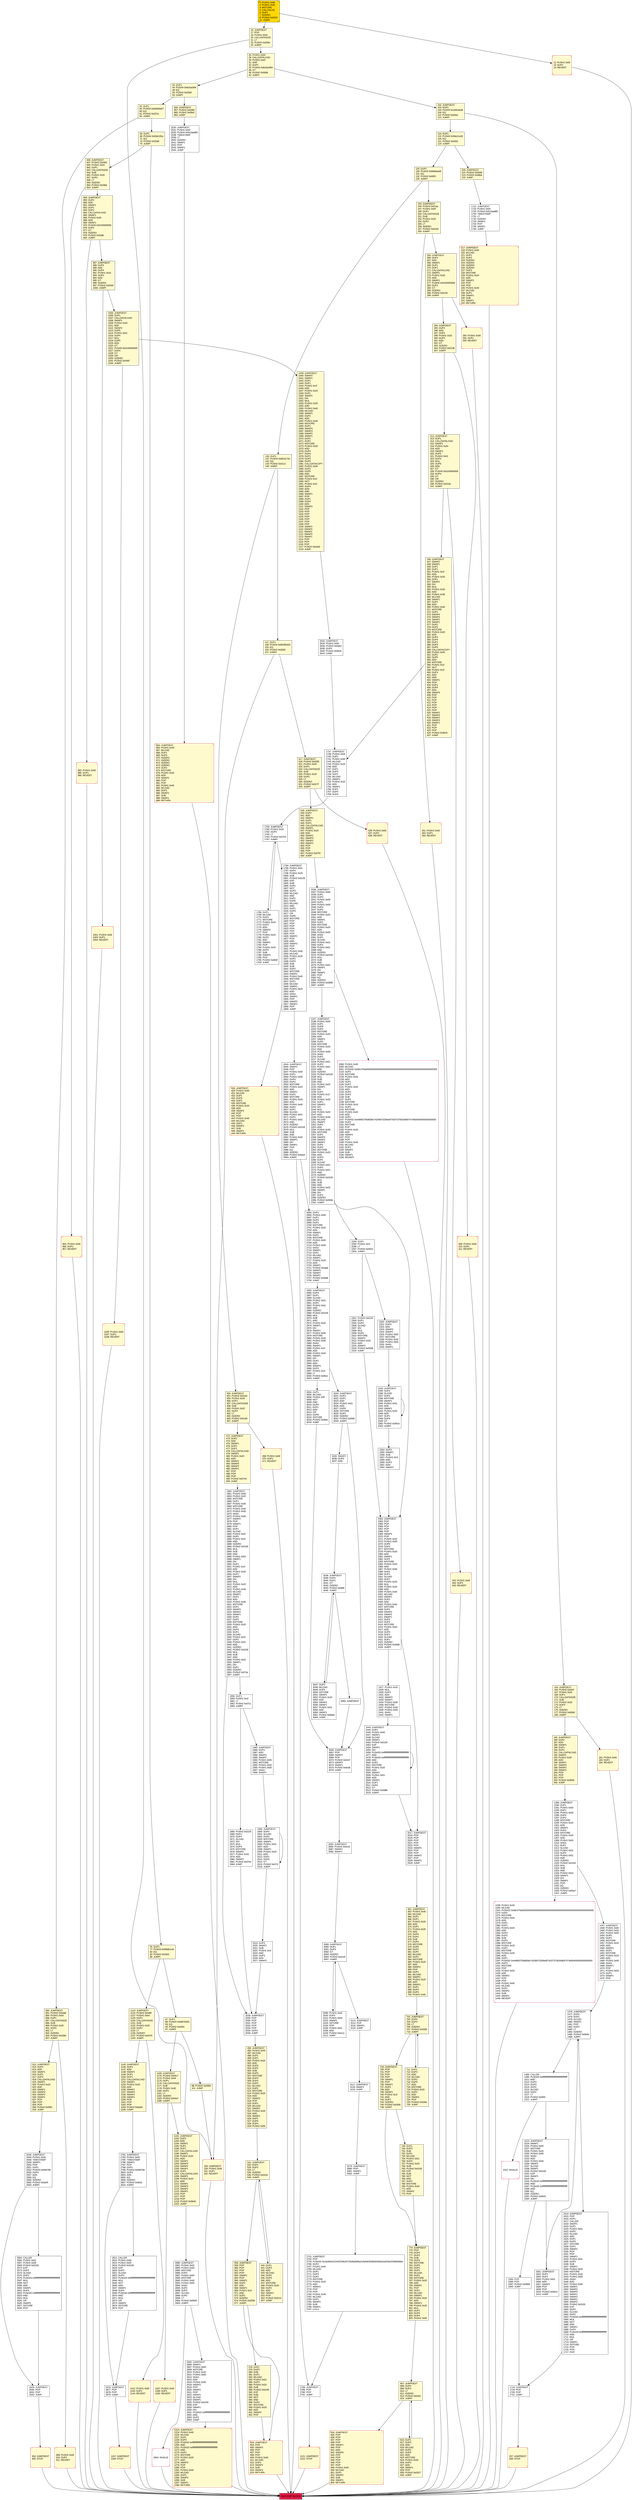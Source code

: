 digraph G {
bgcolor=transparent rankdir=UD;
node [shape=box style=filled color=black fillcolor=white fontname=arial fontcolor=black];
1338 [label="1338: PUSH1 0x40\l1340: MLOAD\l1341: PUSH32 0x08c379a000000000000000000000000000000000000000000000000000000000\l1374: DUP2\l1375: MSTORE\l1376: PUSH1 0x04\l1378: ADD\l1379: DUP1\l1380: DUP1\l1381: PUSH1 0x20\l1383: ADD\l1384: DUP3\l1385: DUP2\l1386: SUB\l1387: DUP3\l1388: MSTORE\l1389: PUSH1 0x19\l1391: DUP2\l1392: MSTORE\l1393: PUSH1 0x20\l1395: ADD\l1396: DUP1\l1397: PUSH32 0x446f63756d656e74206973206e6f74207375626d697474656400000000000000\l1430: DUP2\l1431: MSTORE\l1432: POP\l1433: PUSH1 0x20\l1435: ADD\l1436: SWAP2\l1437: POP\l1438: POP\l1439: PUSH1 0x40\l1441: MLOAD\l1442: DUP1\l1443: SWAP2\l1444: SUB\l1445: SWAP1\l1446: REVERT\l" shape=Msquare color=crimson ];
2443 [label="2443: JUMPDEST\l2444: DUP2\l2445: PUSH1 0x00\l2447: SWAP1\l2448: SLOAD\l2449: SWAP1\l2450: PUSH2 0x0100\l2453: EXP\l2454: SWAP1\l2455: DIV\l2456: PUSH20 0xffffffffffffffffffffffffffffffffffffffff\l2477: AND\l2478: PUSH20 0xffffffffffffffffffffffffffffffffffffffff\l2499: AND\l2500: DUP2\l2501: MSTORE\l2502: PUSH1 0x20\l2504: ADD\l2505: SWAP1\l2506: PUSH1 0x01\l2508: ADD\l2509: SWAP1\l2510: DUP1\l2511: DUP4\l2512: GT\l2513: PUSH2 0x098b\l2516: JUMPI\l" ];
472 [label="472: JUMPDEST\l473: DUP2\l474: ADD\l475: SWAP1\l476: DUP1\l477: DUP1\l478: CALLDATALOAD\l479: SWAP1\l480: PUSH1 0x20\l482: ADD\l483: SWAP1\l484: SWAP3\l485: SWAP2\l486: SWAP1\l487: POP\l488: POP\l489: POP\l490: PUSH2 0x0744\l493: JUMP\l" fillcolor=lemonchiffon ];
1187 [label="1187: PUSH1 0x00\l1189: DUP1\l1190: REVERT\l" fillcolor=lemonchiffon shape=Msquare color=crimson ];
2293 [label="2293: DUP1\l2294: PUSH1 0x1f\l2296: LT\l2297: PUSH2 0x0910\l2300: JUMPI\l" ];
558 [label="558: JUMPDEST\l559: POP\l560: POP\l561: POP\l562: POP\l563: SWAP1\l564: POP\l565: SWAP1\l566: DUP2\l567: ADD\l568: SWAP1\l569: PUSH1 0x1f\l571: AND\l572: DUP1\l573: ISZERO\l574: PUSH2 0x025b\l577: JUMPI\l" fillcolor=lemonchiffon ];
2564 [label="2564: CALLER\l2565: PUSH1 0x01\l2567: PUSH1 0x00\l2569: PUSH2 0x0100\l2572: EXP\l2573: DUP2\l2574: SLOAD\l2575: DUP2\l2576: PUSH20 0xffffffffffffffffffffffffffffffffffffffff\l2597: MUL\l2598: NOT\l2599: AND\l2600: SWAP1\l2601: DUP4\l2602: PUSH20 0xffffffffffffffffffffffffffffffffffffffff\l2623: AND\l2624: MUL\l2625: OR\l2626: SWAP1\l2627: SSTORE\l2628: POP\l" ];
2320 [label="2320: JUMPDEST\l2321: DUP3\l2322: ADD\l2323: SWAP2\l2324: SWAP1\l2325: PUSH1 0x00\l2327: MSTORE\l2328: PUSH1 0x20\l2330: PUSH1 0x00\l2332: SHA3\l2333: SWAP1\l" ];
2354 [label="2354: DUP3\l2355: SWAP1\l2356: SUB\l2357: PUSH1 0x1f\l2359: AND\l2360: DUP3\l2361: ADD\l2362: SWAP2\l" ];
26 [label="26: PUSH1 0x00\l28: CALLDATALOAD\l29: PUSH1 0xe0\l31: SHR\l32: DUP1\l33: PUSH4 0x8c5ac894\l38: GT\l39: PUSH2 0x0066\l42: JUMPI\l" fillcolor=lemonchiffon ];
912 [label="912: JUMPDEST\l913: DUP2\l914: ADD\l915: SWAP1\l916: DUP1\l917: DUP1\l918: CALLDATALOAD\l919: SWAP1\l920: PUSH1 0x20\l922: ADD\l923: SWAP1\l924: SWAP3\l925: SWAP2\l926: SWAP1\l927: POP\l928: POP\l929: POP\l930: PUSH2 0x09f1\l933: JUMP\l" fillcolor=lemonchiffon ];
1601 [label="1601: JUMPDEST\l1602: DUP1\l1603: DUP1\l1604: PUSH1 0x01\l1606: ADD\l1607: SWAP2\l1608: POP\l1609: POP\l1610: PUSH2 0x05c4\l1613: JUMP\l" ];
2629 [label="2629: JUMPDEST\l2630: POP\l2631: POP\l2632: JUMP\l" ];
2088 [label="2088: PUSH1 0x40\l2090: MLOAD\l2091: PUSH32 0x08c379a000000000000000000000000000000000000000000000000000000000\l2124: DUP2\l2125: MSTORE\l2126: PUSH1 0x04\l2128: ADD\l2129: DUP1\l2130: DUP1\l2131: PUSH1 0x20\l2133: ADD\l2134: DUP3\l2135: DUP2\l2136: SUB\l2137: DUP3\l2138: MSTORE\l2139: PUSH1 0x19\l2141: DUP2\l2142: MSTORE\l2143: PUSH1 0x20\l2145: ADD\l2146: DUP1\l2147: PUSH32 0x446f63756d656e74206973206e6f74207375626d697474656400000000000000\l2180: DUP2\l2181: MSTORE\l2182: POP\l2183: PUSH1 0x20\l2185: ADD\l2186: SWAP2\l2187: POP\l2188: POP\l2189: PUSH1 0x40\l2191: MLOAD\l2192: DUP1\l2193: SWAP2\l2194: SUB\l2195: SWAP1\l2196: REVERT\l" shape=Msquare color=crimson ];
181 [label="181: PUSH1 0x00\l183: DUP1\l184: REVERT\l" fillcolor=lemonchiffon shape=Msquare color=crimson ];
0 [label="0: PUSH1 0x80\l2: PUSH1 0x40\l4: MSTORE\l5: CALLVALUE\l6: DUP1\l7: ISZERO\l8: PUSH2 0x0010\l11: JUMPI\l" fillcolor=lemonchiffon shape=Msquare fillcolor=gold ];
954 [label="954: PUSH1 0x00\l956: DUP1\l957: REVERT\l" fillcolor=lemonchiffon shape=Msquare color=crimson ];
1167 [label="1167: JUMPDEST\l1168: STOP\l" fillcolor=lemonchiffon shape=Msquare color=crimson ];
428 [label="428: JUMPDEST\l429: PUSH1 0x40\l431: MLOAD\l432: DUP1\l433: DUP3\l434: DUP2\l435: MSTORE\l436: PUSH1 0x20\l438: ADD\l439: SWAP2\l440: POP\l441: POP\l442: PUSH1 0x40\l444: MLOAD\l445: DUP1\l446: SWAP2\l447: SUB\l448: SWAP1\l449: RETURN\l" fillcolor=lemonchiffon shape=Msquare color=crimson ];
16 [label="16: JUMPDEST\l17: POP\l18: PUSH1 0x04\l20: CALLDATASIZE\l21: LT\l22: PUSH2 0x009e\l25: JUMPI\l" fillcolor=lemonchiffon ];
209 [label="209: JUMPDEST\l210: PUSH2 0x00d9\l213: PUSH2 0x06ba\l216: JUMP\l" fillcolor=lemonchiffon ];
1145 [label="1145: JUMPDEST\l1146: DUP2\l1147: ADD\l1148: SWAP1\l1149: DUP1\l1150: DUP1\l1151: CALLDATALOAD\l1152: SWAP1\l1153: PUSH1 0x20\l1155: ADD\l1156: SWAP1\l1157: SWAP3\l1158: SWAP2\l1159: SWAP1\l1160: POP\l1161: POP\l1162: POP\l1163: PUSH2 0x0ae8\l1166: JUMP\l" fillcolor=lemonchiffon ];
3089 [label="3089: JUMPDEST\l3090: DUP1\l3091: DUP3\l3092: GT\l3093: ISZERO\l3094: PUSH2 0x0c29\l3097: JUMPI\l" ];
1722 [label="1722: JUMPDEST\l1723: PUSH1 0x00\l1725: PUSH4 0x5c2aad80\l1730: TIMESTAMP\l1731: LT\l1732: ISZERO\l1733: SWAP1\l1734: POP\l1735: SWAP1\l1736: JUMP\l" ];
908 [label="908: PUSH1 0x00\l910: DUP1\l911: REVERT\l" fillcolor=lemonchiffon shape=Msquare color=crimson ];
2731 [label="2731: JUMPDEST\l2732: POP\l2733: PUSH32 0x2a49d2e22440235b29725d9a5bf6a2c6efe6303bb5f43b0a2a033e2036694bbe\l2766: DUP2\l2767: PUSH1 0x40\l2769: MLOAD\l2770: DUP1\l2771: DUP3\l2772: DUP2\l2773: MSTORE\l2774: PUSH1 0x20\l2776: ADD\l2777: SWAP2\l2778: POP\l2779: POP\l2780: PUSH1 0x40\l2782: MLOAD\l2783: DUP1\l2784: SWAP2\l2785: SUB\l2786: SWAP1\l2787: LOG1\l" ];
2792 [label="2792: JUMPDEST\l2793: PUSH1 0x00\l2795: TIMESTAMP\l2796: SWAP1\l2797: POP\l2798: DUP1\l2799: PUSH3 0x069780\l2803: DUP4\l2804: ADD\l2805: EQ\l2806: ISZERO\l2807: PUSH2 0x0b3c\l2810: JUMPI\l" ];
3120 [label="3120: EXIT BLOCK\l" fillcolor=crimson ];
540 [label="540: DUP1\l541: DUP3\l542: ADD\l543: MLOAD\l544: DUP2\l545: DUP5\l546: ADD\l547: MSTORE\l548: PUSH1 0x20\l550: DUP2\l551: ADD\l552: SWAP1\l553: POP\l554: PUSH2 0x0213\l557: JUMP\l" fillcolor=lemonchiffon ];
934 [label="934: JUMPDEST\l935: STOP\l" fillcolor=lemonchiffon shape=Msquare color=crimson ];
98 [label="98: PUSH2 0x009e\l101: JUMP\l" fillcolor=lemonchiffon ];
3065 [label="3065: JUMPDEST\l" ];
2363 [label="2363: JUMPDEST\l2364: POP\l2365: POP\l2366: POP\l2367: POP\l2368: POP\l2369: SWAP3\l2370: POP\l2371: PUSH1 0x02\l2373: PUSH1 0x00\l2375: DUP6\l2376: DUP2\l2377: MSTORE\l2378: PUSH1 0x20\l2380: ADD\l2381: SWAP1\l2382: DUP2\l2383: MSTORE\l2384: PUSH1 0x20\l2386: ADD\l2387: PUSH1 0x00\l2389: SHA3\l2390: DUP1\l2391: SLOAD\l2392: DUP1\l2393: PUSH1 0x20\l2395: MUL\l2396: PUSH1 0x20\l2398: ADD\l2399: PUSH1 0x40\l2401: MLOAD\l2402: SWAP1\l2403: DUP2\l2404: ADD\l2405: PUSH1 0x40\l2407: MSTORE\l2408: DUP1\l2409: SWAP3\l2410: SWAP2\l2411: SWAP1\l2412: DUP2\l2413: DUP2\l2414: MSTORE\l2415: PUSH1 0x20\l2417: ADD\l2418: DUP3\l2419: DUP1\l2420: SLOAD\l2421: DUP1\l2422: ISZERO\l2423: PUSH2 0x09d5\l2426: JUMPI\l" ];
1523 [label="1523: JUMPDEST\l1524: SWAP1\l1525: PUSH1 0x00\l1527: MSTORE\l1528: PUSH1 0x20\l1530: PUSH1 0x00\l1532: SHA3\l1533: ADD\l1534: PUSH1 0x00\l1536: SWAP1\l1537: SLOAD\l1538: SWAP1\l1539: PUSH2 0x0100\l1542: EXP\l1543: SWAP1\l1544: DIV\l1545: PUSH20 0xffffffffffffffffffffffffffffffffffffffff\l1566: AND\l1567: PUSH20 0xffffffffffffffffffffffffffffffffffffffff\l1588: AND\l1589: EQ\l1590: ISZERO\l1591: PUSH2 0x0641\l1594: JUMPI\l" ];
1191 [label="1191: JUMPDEST\l1192: DUP2\l1193: ADD\l1194: SWAP1\l1195: DUP1\l1196: DUP1\l1197: CALLDATALOAD\l1198: SWAP1\l1199: PUSH1 0x20\l1201: ADD\l1202: SWAP1\l1203: SWAP3\l1204: SWAP2\l1205: SWAP1\l1206: DUP1\l1207: CALLDATALOAD\l1208: SWAP1\l1209: PUSH1 0x20\l1211: ADD\l1212: SWAP1\l1213: SWAP3\l1214: SWAP2\l1215: SWAP1\l1216: POP\l1217: POP\l1218: POP\l1219: PUSH2 0x0b40\l1222: JUMP\l" fillcolor=lemonchiffon ];
1860 [label="1860: JUMPDEST\l1861: PUSH1 0x00\l1863: PUSH1 0x20\l1865: MSTORE\l1866: DUP1\l1867: PUSH1 0x00\l1869: MSTORE\l1870: PUSH1 0x40\l1872: PUSH1 0x00\l1874: SHA3\l1875: PUSH1 0x00\l1877: SWAP2\l1878: POP\l1879: SWAP1\l1880: POP\l1881: DUP1\l1882: SLOAD\l1883: PUSH1 0x01\l1885: DUP2\l1886: PUSH1 0x01\l1888: AND\l1889: ISZERO\l1890: PUSH2 0x0100\l1893: MUL\l1894: SUB\l1895: AND\l1896: PUSH1 0x02\l1898: SWAP1\l1899: DIV\l1900: DUP1\l1901: PUSH1 0x1f\l1903: ADD\l1904: PUSH1 0x20\l1906: DUP1\l1907: SWAP2\l1908: DIV\l1909: MUL\l1910: PUSH1 0x20\l1912: ADD\l1913: PUSH1 0x40\l1915: MLOAD\l1916: SWAP1\l1917: DUP2\l1918: ADD\l1919: PUSH1 0x40\l1921: MSTORE\l1922: DUP1\l1923: SWAP3\l1924: SWAP2\l1925: SWAP1\l1926: DUP2\l1927: DUP2\l1928: MSTORE\l1929: PUSH1 0x20\l1931: ADD\l1932: DUP3\l1933: DUP1\l1934: SLOAD\l1935: PUSH1 0x01\l1937: DUP2\l1938: PUSH1 0x01\l1940: AND\l1941: ISZERO\l1942: PUSH2 0x0100\l1945: MUL\l1946: SUB\l1947: AND\l1948: PUSH1 0x02\l1950: SWAP1\l1951: DIV\l1952: DUP1\l1953: ISZERO\l1954: PUSH2 0x07ec\l1957: JUMPI\l" ];
639 [label="639: JUMPDEST\l640: DUP2\l641: ADD\l642: SWAP1\l643: DUP1\l644: DUP1\l645: CALLDATALOAD\l646: SWAP1\l647: PUSH1 0x20\l649: ADD\l650: SWAP1\l651: SWAP3\l652: SWAP2\l653: SWAP1\l654: POP\l655: POP\l656: POP\l657: PUSH2 0x07f4\l660: JUMP\l" fillcolor=lemonchiffon ];
2644 [label="2644: JUMPDEST\l2645: SWAP1\l2646: POP\l2647: PUSH1 0x00\l2649: DUP1\l2650: PUSH1 0x00\l2652: DUP4\l2653: DUP2\l2654: MSTORE\l2655: PUSH1 0x20\l2657: ADD\l2658: SWAP1\l2659: DUP2\l2660: MSTORE\l2661: PUSH1 0x20\l2663: ADD\l2664: PUSH1 0x00\l2666: SHA3\l2667: DUP1\l2668: SLOAD\l2669: PUSH1 0x01\l2671: DUP2\l2672: PUSH1 0x01\l2674: AND\l2675: ISZERO\l2676: PUSH2 0x0100\l2679: MUL\l2680: SUB\l2681: AND\l2682: PUSH1 0x02\l2684: SWAP1\l2685: DIV\l2686: SWAP1\l2687: POP\l2688: EQ\l2689: ISZERO\l2690: PUSH2 0x0ae4\l2693: JUMPI\l" ];
856 [label="856: JUMPDEST\l857: PUSH2 0x0360\l860: PUSH2 0x09e2\l863: JUMP\l" fillcolor=lemonchiffon ];
3066 [label="3066: JUMPDEST\l3067: POP\l3068: SWAP1\l3069: POP\l3070: PUSH2 0x0c07\l3073: SWAP2\l3074: SWAP1\l3075: PUSH2 0x0c0b\l3078: JUMP\l" ];
185 [label="185: JUMPDEST\l186: DUP2\l187: ADD\l188: SWAP1\l189: DUP1\l190: DUP1\l191: CALLDATALOAD\l192: SWAP1\l193: PUSH1 0x20\l195: ADD\l196: SWAP1\l197: SWAP3\l198: SWAP2\l199: SWAP1\l200: POP\l201: POP\l202: POP\l203: PUSH2 0x0509\l206: JUMP\l" fillcolor=lemonchiffon ];
1001 [label="1001: PUSH1 0x00\l1003: DUP1\l1004: REVERT\l" fillcolor=lemonchiffon shape=Msquare color=crimson ];
3098 [label="3098: PUSH1 0x00\l3100: DUP2\l3101: PUSH1 0x00\l3103: SWAP1\l3104: SSTORE\l3105: POP\l3106: PUSH1 0x01\l3108: ADD\l3109: PUSH2 0x0c11\l3112: JUMP\l" ];
578 [label="578: DUP1\l579: DUP3\l580: SUB\l581: DUP1\l582: MLOAD\l583: PUSH1 0x01\l585: DUP4\l586: PUSH1 0x20\l588: SUB\l589: PUSH2 0x0100\l592: EXP\l593: SUB\l594: NOT\l595: AND\l596: DUP2\l597: MSTORE\l598: PUSH1 0x20\l600: ADD\l601: SWAP2\l602: POP\l" fillcolor=lemonchiffon ];
1522 [label="1522: INVALID\l" shape=Msquare color=crimson ];
1999 [label="1999: JUMPDEST\l2000: DUP2\l2001: SLOAD\l2002: DUP2\l2003: MSTORE\l2004: SWAP1\l2005: PUSH1 0x01\l2007: ADD\l2008: SWAP1\l2009: PUSH1 0x20\l2011: ADD\l2012: DUP1\l2013: DUP4\l2014: GT\l2015: PUSH2 0x07cf\l2018: JUMPI\l" ];
2905 [label="2905: JUMPDEST\l2906: SWAP1\l2907: PUSH1 0x00\l2909: MSTORE\l2910: PUSH1 0x20\l2912: PUSH1 0x00\l2914: SHA3\l2915: ADD\l2916: PUSH1 0x00\l2918: SWAP2\l2919: POP\l2920: SWAP2\l2921: POP\l2922: SWAP1\l2923: SLOAD\l2924: SWAP1\l2925: PUSH2 0x0100\l2928: EXP\l2929: SWAP1\l2930: DIV\l2931: PUSH20 0xffffffffffffffffffffffffffffffffffffffff\l2952: AND\l2953: DUP2\l2954: JUMP\l" ];
1476 [label="1476: JUMPDEST\l1477: DUP2\l1478: DUP1\l1479: SLOAD\l1480: SWAP1\l1481: POP\l1482: DUP2\l1483: LT\l1484: ISZERO\l1485: PUSH2 0x064e\l1488: JUMPI\l" ];
3035 [label="3035: SWAP2\l3036: DUP3\l3037: ADD\l" ];
207 [label="207: JUMPDEST\l208: STOP\l" fillcolor=lemonchiffon shape=Msquare color=crimson ];
864 [label="864: JUMPDEST\l865: PUSH1 0x40\l867: MLOAD\l868: DUP1\l869: DUP3\l870: ISZERO\l871: ISZERO\l872: ISZERO\l873: ISZERO\l874: DUP2\l875: MSTORE\l876: PUSH1 0x20\l878: ADD\l879: SWAP2\l880: POP\l881: POP\l882: PUSH1 0x40\l884: MLOAD\l885: DUP1\l886: SWAP2\l887: SUB\l888: SWAP1\l889: RETURN\l" fillcolor=lemonchiffon shape=Msquare color=crimson ];
3038 [label="3038: JUMPDEST\l3039: DUP3\l3040: DUP2\l3041: GT\l3042: ISZERO\l3043: PUSH2 0x0bf9\l3046: JUMPI\l" ];
834 [label="834: JUMPDEST\l835: POP\l836: POP\l837: POP\l838: POP\l839: SWAP1\l840: POP\l841: ADD\l842: SWAP5\l843: POP\l844: POP\l845: POP\l846: POP\l847: POP\l848: PUSH1 0x40\l850: MLOAD\l851: DUP1\l852: SWAP2\l853: SUB\l854: SWAP1\l855: RETURN\l" fillcolor=lemonchiffon shape=Msquare color=crimson ];
494 [label="494: JUMPDEST\l495: PUSH1 0x40\l497: MLOAD\l498: DUP1\l499: DUP1\l500: PUSH1 0x20\l502: ADD\l503: DUP3\l504: DUP2\l505: SUB\l506: DUP3\l507: MSTORE\l508: DUP4\l509: DUP2\l510: DUP2\l511: MLOAD\l512: DUP2\l513: MSTORE\l514: PUSH1 0x20\l516: ADD\l517: SWAP2\l518: POP\l519: DUP1\l520: MLOAD\l521: SWAP1\l522: PUSH1 0x20\l524: ADD\l525: SWAP1\l526: DUP1\l527: DUP4\l528: DUP4\l529: PUSH1 0x00\l" fillcolor=lemonchiffon ];
2334 [label="2334: JUMPDEST\l2335: DUP2\l2336: SLOAD\l2337: DUP2\l2338: MSTORE\l2339: SWAP1\l2340: PUSH1 0x01\l2342: ADD\l2343: SWAP1\l2344: PUSH1 0x20\l2346: ADD\l2347: DUP1\l2348: DUP4\l2349: GT\l2350: PUSH2 0x091e\l2353: JUMPI\l" ];
816 [label="816: DUP1\l817: DUP3\l818: ADD\l819: MLOAD\l820: DUP2\l821: DUP5\l822: ADD\l823: MSTORE\l824: PUSH1 0x20\l826: DUP2\l827: ADD\l828: SWAP1\l829: POP\l830: PUSH2 0x0327\l833: JUMP\l" fillcolor=lemonchiffon ];
711 [label="711: DUP1\l712: DUP3\l713: ADD\l714: MLOAD\l715: DUP2\l716: DUP5\l717: ADD\l718: MSTORE\l719: PUSH1 0x20\l721: DUP2\l722: ADD\l723: SWAP1\l724: POP\l725: PUSH2 0x02be\l728: JUMP\l" fillcolor=lemonchiffon ];
3004 [label="3004: DUP1\l3005: MLOAD\l3006: PUSH1 0xff\l3008: NOT\l3009: AND\l3010: DUP4\l3011: DUP1\l3012: ADD\l3013: OR\l3014: DUP6\l3015: SSTORE\l3016: PUSH2 0x0bfa\l3019: JUMP\l" ];
450 [label="450: JUMPDEST\l451: PUSH2 0x01ee\l454: PUSH1 0x04\l456: DUP1\l457: CALLDATASIZE\l458: SUB\l459: PUSH1 0x20\l461: DUP2\l462: LT\l463: ISZERO\l464: PUSH2 0x01d8\l467: JUMPI\l" fillcolor=lemonchiffon ];
1039 [label="1039: JUMPDEST\l1040: SWAP2\l1041: SWAP1\l1042: DUP1\l1043: DUP1\l1044: PUSH1 0x1f\l1046: ADD\l1047: PUSH1 0x20\l1049: DUP1\l1050: SWAP2\l1051: DIV\l1052: MUL\l1053: PUSH1 0x20\l1055: ADD\l1056: PUSH1 0x40\l1058: MLOAD\l1059: SWAP1\l1060: DUP2\l1061: ADD\l1062: PUSH1 0x40\l1064: MSTORE\l1065: DUP1\l1066: SWAP4\l1067: SWAP3\l1068: SWAP2\l1069: SWAP1\l1070: DUP2\l1071: DUP2\l1072: MSTORE\l1073: PUSH1 0x20\l1075: ADD\l1076: DUP4\l1077: DUP4\l1078: DUP1\l1079: DUP3\l1080: DUP5\l1081: CALLDATACOPY\l1082: PUSH1 0x00\l1084: DUP2\l1085: DUP5\l1086: ADD\l1087: MSTORE\l1088: PUSH1 0x1f\l1090: NOT\l1091: PUSH1 0x1f\l1093: DUP3\l1094: ADD\l1095: AND\l1096: SWAP1\l1097: POP\l1098: DUP1\l1099: DUP4\l1100: ADD\l1101: SWAP3\l1102: POP\l1103: POP\l1104: POP\l1105: POP\l1106: POP\l1107: POP\l1108: POP\l1109: SWAP2\l1110: SWAP3\l1111: SWAP2\l1112: SWAP3\l1113: SWAP1\l1114: POP\l1115: POP\l1116: POP\l1117: PUSH2 0x0a49\l1120: JUMP\l" fillcolor=lemonchiffon ];
265 [label="265: JUMPDEST\l266: DUP2\l267: ADD\l268: SWAP1\l269: DUP1\l270: DUP1\l271: CALLDATALOAD\l272: SWAP1\l273: PUSH1 0x20\l275: ADD\l276: SWAP1\l277: PUSH5 0x0100000000\l283: DUP2\l284: GT\l285: ISZERO\l286: PUSH2 0x0126\l289: JUMPI\l" fillcolor=lemonchiffon ];
3047 [label="3047: DUP3\l3048: MLOAD\l3049: DUP3\l3050: SSTORE\l3051: SWAP2\l3052: PUSH1 0x20\l3054: ADD\l3055: SWAP2\l3056: SWAP1\l3057: PUSH1 0x01\l3059: ADD\l3060: SWAP1\l3061: PUSH2 0x0bde\l3064: JUMP\l" ];
294 [label="294: JUMPDEST\l295: DUP3\l296: ADD\l297: DUP4\l298: PUSH1 0x20\l300: DUP3\l301: ADD\l302: GT\l303: ISZERO\l304: PUSH2 0x0138\l307: JUMPI\l" fillcolor=lemonchiffon ];
468 [label="468: PUSH1 0x00\l470: DUP1\l471: REVERT\l" fillcolor=lemonchiffon shape=Msquare color=crimson ];
2530 [label="2530: JUMPDEST\l2531: PUSH1 0x00\l2533: PUSH4 0x5c2aad80\l2538: TIMESTAMP\l2539: LT\l2540: ISZERO\l2541: SWAP1\l2542: POP\l2543: SWAP1\l2544: JUMP\l" ];
2301 [label="2301: PUSH2 0x0100\l2304: DUP1\l2305: DUP4\l2306: SLOAD\l2307: DIV\l2308: MUL\l2309: DUP4\l2310: MSTORE\l2311: SWAP2\l2312: PUSH1 0x20\l2314: ADD\l2315: SWAP2\l2316: PUSH2 0x093b\l2319: JUMP\l" ];
983 [label="983: PUSH1 0x00\l985: DUP1\l986: REVERT\l" fillcolor=lemonchiffon shape=Msquare color=crimson ];
2876 [label="2876: JUMPDEST\l2877: POP\l2878: POP\l2879: JUMP\l" ];
76 [label="76: DUP1\l77: PUSH4 0x99d8cc4d\l82: EQ\l83: PUSH2 0x0463\l86: JUMPI\l" fillcolor=lemonchiffon ];
729 [label="729: JUMPDEST\l730: POP\l731: POP\l732: POP\l733: POP\l734: SWAP1\l735: POP\l736: SWAP1\l737: DUP2\l738: ADD\l739: SWAP1\l740: PUSH1 0x1f\l742: AND\l743: DUP1\l744: ISZERO\l745: PUSH2 0x0306\l748: JUMPI\l" fillcolor=lemonchiffon ];
661 [label="661: JUMPDEST\l662: PUSH1 0x40\l664: MLOAD\l665: DUP1\l666: DUP1\l667: PUSH1 0x20\l669: ADD\l670: DUP1\l671: PUSH1 0x20\l673: ADD\l674: DUP4\l675: DUP2\l676: SUB\l677: DUP4\l678: MSTORE\l679: DUP6\l680: DUP2\l681: DUP2\l682: MLOAD\l683: DUP2\l684: MSTORE\l685: PUSH1 0x20\l687: ADD\l688: SWAP2\l689: POP\l690: DUP1\l691: MLOAD\l692: SWAP1\l693: PUSH1 0x20\l695: ADD\l696: SWAP1\l697: DUP1\l698: DUP4\l699: DUP4\l700: PUSH1 0x00\l" fillcolor=lemonchiffon ];
290 [label="290: PUSH1 0x00\l292: DUP1\l293: REVERT\l" fillcolor=lemonchiffon shape=Msquare color=crimson ];
1966 [label="1966: PUSH2 0x0100\l1969: DUP1\l1970: DUP4\l1971: SLOAD\l1972: DIV\l1973: MUL\l1974: DUP4\l1975: MSTORE\l1976: SWAP2\l1977: PUSH1 0x20\l1979: ADD\l1980: SWAP2\l1981: PUSH2 0x07ec\l1984: JUMP\l" ];
163 [label="163: JUMPDEST\l164: PUSH2 0x00cf\l167: PUSH1 0x04\l169: DUP1\l170: CALLDATASIZE\l171: SUB\l172: PUSH1 0x20\l174: DUP2\l175: LT\l176: ISZERO\l177: PUSH2 0x00b9\l180: JUMPI\l" fillcolor=lemonchiffon ];
2517 [label="2517: JUMPDEST\l2518: POP\l2519: POP\l2520: POP\l2521: POP\l2522: POP\l2523: SWAP2\l2524: POP\l2525: POP\l2526: SWAP2\l2527: POP\l2528: SWAP2\l2529: JUMP\l" ];
1958 [label="1958: DUP1\l1959: PUSH1 0x1f\l1961: LT\l1962: PUSH2 0x07c1\l1965: JUMPI\l" ];
147 [label="147: DUP1\l148: PUSH4 0x85395d25\l153: EQ\l154: PUSH2 0x0269\l157: JUMPI\l" fillcolor=lemonchiffon ];
1223 [label="1223: JUMPDEST\l1224: PUSH1 0x40\l1226: MLOAD\l1227: DUP1\l1228: DUP3\l1229: PUSH20 0xffffffffffffffffffffffffffffffffffffffff\l1250: AND\l1251: PUSH20 0xffffffffffffffffffffffffffffffffffffffff\l1272: AND\l1273: DUP2\l1274: MSTORE\l1275: PUSH1 0x20\l1277: ADD\l1278: SWAP2\l1279: POP\l1280: POP\l1281: PUSH1 0x40\l1283: MLOAD\l1284: DUP1\l1285: SWAP2\l1286: SUB\l1287: SWAP1\l1288: RETURN\l" fillcolor=lemonchiffon shape=Msquare color=crimson ];
308 [label="308: PUSH1 0x00\l310: DUP1\l311: REVERT\l" fillcolor=lemonchiffon shape=Msquare color=crimson ];
3117 [label="3117: JUMPDEST\l3118: SWAP1\l3119: JUMP\l" ];
774 [label="774: JUMPDEST\l775: POP\l776: DUP4\l777: DUP2\l778: SUB\l779: DUP3\l780: MSTORE\l781: DUP5\l782: DUP2\l783: DUP2\l784: MLOAD\l785: DUP2\l786: MSTORE\l787: PUSH1 0x20\l789: ADD\l790: SWAP2\l791: POP\l792: DUP1\l793: MLOAD\l794: SWAP1\l795: PUSH1 0x20\l797: ADD\l798: SWAP1\l799: PUSH1 0x20\l801: MUL\l802: DUP1\l803: DUP4\l804: DUP4\l805: PUSH1 0x00\l" fillcolor=lemonchiffon ];
531 [label="531: JUMPDEST\l532: DUP4\l533: DUP2\l534: LT\l535: ISZERO\l536: PUSH2 0x022e\l539: JUMPI\l" fillcolor=lemonchiffon ];
158 [label="158: JUMPDEST\l159: PUSH1 0x00\l161: DUP1\l162: REVERT\l" fillcolor=lemonchiffon shape=Msquare color=crimson ];
114 [label="114: DUP1\l115: PUSH4 0x56e2ca30\l120: EQ\l121: PUSH2 0x00d1\l124: JUMPI\l" fillcolor=lemonchiffon ];
1768 [label="1768: DUP1\l1769: MLOAD\l1770: DUP3\l1771: MSTORE\l1772: PUSH1 0x20\l1774: DUP3\l1775: ADD\l1776: SWAP2\l1777: POP\l1778: PUSH1 0x20\l1780: DUP2\l1781: ADD\l1782: SWAP1\l1783: POP\l1784: PUSH1 0x20\l1786: DUP4\l1787: SUB\l1788: SWAP3\l1789: POP\l1790: PUSH2 0x06df\l1793: JUMP\l" ];
261 [label="261: PUSH1 0x00\l263: DUP1\l264: REVERT\l" fillcolor=lemonchiffon shape=Msquare color=crimson ];
3020 [label="3020: JUMPDEST\l3021: DUP3\l3022: DUP1\l3023: ADD\l3024: PUSH1 0x01\l3026: ADD\l3027: DUP6\l3028: SSTORE\l3029: DUP3\l3030: ISZERO\l3031: PUSH2 0x0bfa\l3034: JUMPI\l" ];
1169 [label="1169: JUMPDEST\l1170: PUSH2 0x04c7\l1173: PUSH1 0x04\l1175: DUP1\l1176: CALLDATASIZE\l1177: SUB\l1178: PUSH1 0x40\l1180: DUP2\l1181: LT\l1182: ISZERO\l1183: PUSH2 0x04a7\l1186: JUMPI\l" fillcolor=lemonchiffon ];
1035 [label="1035: PUSH1 0x00\l1037: DUP1\l1038: REVERT\l" fillcolor=lemonchiffon shape=Msquare color=crimson ];
2811 [label="2811: CALLER\l2812: PUSH1 0x06\l2814: PUSH1 0x00\l2816: PUSH2 0x0100\l2819: EXP\l2820: DUP2\l2821: SLOAD\l2822: DUP2\l2823: PUSH20 0xffffffffffffffffffffffffffffffffffffffff\l2844: MUL\l2845: NOT\l2846: AND\l2847: SWAP1\l2848: DUP4\l2849: PUSH20 0xffffffffffffffffffffffffffffffffffffffff\l2870: AND\l2871: MUL\l2872: OR\l2873: SWAP1\l2874: SSTORE\l2875: POP\l" ];
125 [label="125: DUP1\l126: PUSH4 0x5b6beeb9\l131: EQ\l132: PUSH2 0x00f3\l135: JUMPI\l" fillcolor=lemonchiffon ];
12 [label="12: PUSH1 0x00\l14: DUP1\l15: REVERT\l" fillcolor=lemonchiffon shape=Msquare color=crimson ];
2788 [label="2788: JUMPDEST\l2789: POP\l2790: POP\l2791: JUMP\l" ];
2694 [label="2694: DUP2\l2695: PUSH1 0x00\l2697: DUP1\l2698: DUP4\l2699: DUP2\l2700: MSTORE\l2701: PUSH1 0x20\l2703: ADD\l2704: SWAP1\l2705: DUP2\l2706: MSTORE\l2707: PUSH1 0x20\l2709: ADD\l2710: PUSH1 0x00\l2712: SHA3\l2713: SWAP1\l2714: DUP1\l2715: MLOAD\l2716: SWAP1\l2717: PUSH1 0x20\l2719: ADD\l2720: SWAP1\l2721: PUSH2 0x0aab\l2724: SWAP3\l2725: SWAP2\l2726: SWAP1\l2727: PUSH2 0x0b8b\l2730: JUMP\l" ];
43 [label="43: DUP1\l44: PUSH4 0x8c5ac894\l49: EQ\l50: PUSH2 0x0358\l53: JUMPI\l" fillcolor=lemonchiffon ];
54 [label="54: DUP1\l55: PUSH4 0x8d356d07\l60: EQ\l61: PUSH2 0x037a\l64: JUMPI\l" fillcolor=lemonchiffon ];
2427 [label="2427: PUSH1 0x20\l2429: MUL\l2430: DUP3\l2431: ADD\l2432: SWAP2\l2433: SWAP1\l2434: PUSH1 0x00\l2436: MSTORE\l2437: PUSH1 0x20\l2439: PUSH1 0x00\l2441: SHA3\l2442: SWAP1\l" ];
2880 [label="2880: JUMPDEST\l2881: PUSH1 0x02\l2883: PUSH1 0x20\l2885: MSTORE\l2886: DUP2\l2887: PUSH1 0x00\l2889: MSTORE\l2890: PUSH1 0x40\l2892: PUSH1 0x00\l2894: SHA3\l2895: DUP2\l2896: DUP2\l2897: SLOAD\l2898: DUP2\l2899: LT\l2900: PUSH2 0x0b59\l2903: JUMPI\l" ];
1123 [label="1123: JUMPDEST\l1124: PUSH2 0x048f\l1127: PUSH1 0x04\l1129: DUP1\l1130: CALLDATASIZE\l1131: SUB\l1132: PUSH1 0x20\l1134: DUP2\l1135: LT\l1136: ISZERO\l1137: PUSH2 0x0479\l1140: JUMPI\l" fillcolor=lemonchiffon ];
1737 [label="1737: JUMPDEST\l1738: PUSH1 0x00\l1740: DUP2\l1741: PUSH1 0x40\l1743: MLOAD\l1744: PUSH1 0x20\l1746: ADD\l1747: DUP1\l1748: DUP3\l1749: DUP1\l1750: MLOAD\l1751: SWAP1\l1752: PUSH1 0x20\l1754: ADD\l1755: SWAP1\l1756: DUP1\l1757: DUP4\l1758: DUP4\l" ];
987 [label="987: JUMPDEST\l988: DUP3\l989: ADD\l990: DUP4\l991: PUSH1 0x20\l993: DUP3\l994: ADD\l995: GT\l996: ISZERO\l997: PUSH2 0x03ed\l1000: JUMPI\l" fillcolor=lemonchiffon ];
603 [label="603: JUMPDEST\l604: POP\l605: SWAP3\l606: POP\l607: POP\l608: POP\l609: PUSH1 0x40\l611: MLOAD\l612: DUP1\l613: SWAP2\l614: SUB\l615: SWAP1\l616: RETURN\l" fillcolor=lemonchiffon shape=Msquare color=crimson ];
87 [label="87: DUP1\l88: PUSH4 0x9d076351\l93: EQ\l94: PUSH2 0x0491\l97: JUMPI\l" fillcolor=lemonchiffon ];
958 [label="958: JUMPDEST\l959: DUP2\l960: ADD\l961: SWAP1\l962: DUP1\l963: DUP1\l964: CALLDATALOAD\l965: SWAP1\l966: PUSH1 0x20\l968: ADD\l969: SWAP1\l970: PUSH5 0x0100000000\l976: DUP2\l977: GT\l978: ISZERO\l979: PUSH2 0x03db\l982: JUMPI\l" fillcolor=lemonchiffon ];
1595 [label="1595: POP\l1596: POP\l1597: PUSH2 0x06b6\l1600: JUMP\l" ];
2545 [label="2545: JUMPDEST\l2546: PUSH1 0x00\l2548: TIMESTAMP\l2549: SWAP1\l2550: POP\l2551: DUP1\l2552: PUSH3 0x069780\l2556: DUP4\l2557: ADD\l2558: EQ\l2559: ISZERO\l2560: PUSH2 0x0a45\l2563: JUMPI\l" ];
1289 [label="1289: JUMPDEST\l1290: DUP1\l1291: PUSH1 0x00\l1293: DUP1\l1294: PUSH1 0x00\l1296: DUP4\l1297: DUP2\l1298: MSTORE\l1299: PUSH1 0x20\l1301: ADD\l1302: SWAP1\l1303: DUP2\l1304: MSTORE\l1305: PUSH1 0x20\l1307: ADD\l1308: PUSH1 0x00\l1310: SHA3\l1311: DUP1\l1312: SLOAD\l1313: PUSH1 0x01\l1315: DUP2\l1316: PUSH1 0x01\l1318: AND\l1319: ISZERO\l1320: PUSH2 0x0100\l1323: MUL\l1324: SUB\l1325: AND\l1326: PUSH1 0x02\l1328: SWAP1\l1329: DIV\l1330: SWAP1\l1331: POP\l1332: EQ\l1333: ISZERO\l1334: PUSH2 0x05a7\l1337: JUMPI\l" ];
65 [label="65: DUP1\l66: PUSH4 0x93dc3f1a\l71: EQ\l72: PUSH2 0x03a8\l75: JUMPI\l" fillcolor=lemonchiffon ];
617 [label="617: JUMPDEST\l618: PUSH2 0x0295\l621: PUSH1 0x04\l623: DUP1\l624: CALLDATASIZE\l625: SUB\l626: PUSH1 0x20\l628: DUP2\l629: LT\l630: ISZERO\l631: PUSH2 0x027f\l634: JUMPI\l" fillcolor=lemonchiffon ];
3083 [label="3083: JUMPDEST\l3084: PUSH2 0x0c2d\l3087: SWAP2\l3088: SWAP1\l" ];
346 [label="346: JUMPDEST\l347: SWAP2\l348: SWAP1\l349: DUP1\l350: DUP1\l351: PUSH1 0x1f\l353: ADD\l354: PUSH1 0x20\l356: DUP1\l357: SWAP2\l358: DIV\l359: MUL\l360: PUSH1 0x20\l362: ADD\l363: PUSH1 0x40\l365: MLOAD\l366: SWAP1\l367: DUP2\l368: ADD\l369: PUSH1 0x40\l371: MSTORE\l372: DUP1\l373: SWAP4\l374: SWAP3\l375: SWAP2\l376: SWAP1\l377: DUP2\l378: DUP2\l379: MSTORE\l380: PUSH1 0x20\l382: ADD\l383: DUP4\l384: DUP4\l385: DUP1\l386: DUP3\l387: DUP5\l388: CALLDATACOPY\l389: PUSH1 0x00\l391: DUP2\l392: DUP5\l393: ADD\l394: MSTORE\l395: PUSH1 0x1f\l397: NOT\l398: PUSH1 0x1f\l400: DUP3\l401: ADD\l402: AND\l403: SWAP1\l404: POP\l405: DUP1\l406: DUP4\l407: ADD\l408: SWAP3\l409: POP\l410: POP\l411: POP\l412: POP\l413: POP\l414: POP\l415: POP\l416: SWAP2\l417: SWAP3\l418: SWAP2\l419: SWAP3\l420: SWAP1\l421: POP\l422: POP\l423: POP\l424: PUSH2 0x06c9\l427: JUMP\l" fillcolor=lemonchiffon ];
1141 [label="1141: PUSH1 0x00\l1143: DUP1\l1144: REVERT\l" fillcolor=lemonchiffon shape=Msquare color=crimson ];
3079 [label="3079: JUMPDEST\l3080: POP\l3081: SWAP1\l3082: JUMP\l" ];
635 [label="635: PUSH1 0x00\l637: DUP1\l638: REVERT\l" fillcolor=lemonchiffon shape=Msquare color=crimson ];
2028 [label="2028: JUMPDEST\l2029: POP\l2030: POP\l2031: POP\l2032: POP\l2033: POP\l2034: DUP2\l2035: JUMP\l" ];
1985 [label="1985: JUMPDEST\l1986: DUP3\l1987: ADD\l1988: SWAP2\l1989: SWAP1\l1990: PUSH1 0x00\l1992: MSTORE\l1993: PUSH1 0x20\l1995: PUSH1 0x00\l1997: SHA3\l1998: SWAP1\l" ];
2019 [label="2019: DUP3\l2020: SWAP1\l2021: SUB\l2022: PUSH1 0x1f\l2024: AND\l2025: DUP3\l2026: ADD\l2027: SWAP2\l" ];
2036 [label="2036: JUMPDEST\l2037: PUSH1 0x60\l2039: DUP1\l2040: DUP3\l2041: PUSH1 0x00\l2043: DUP1\l2044: PUSH1 0x00\l2046: DUP4\l2047: DUP2\l2048: MSTORE\l2049: PUSH1 0x20\l2051: ADD\l2052: SWAP1\l2053: DUP2\l2054: MSTORE\l2055: PUSH1 0x20\l2057: ADD\l2058: PUSH1 0x00\l2060: SHA3\l2061: DUP1\l2062: SLOAD\l2063: PUSH1 0x01\l2065: DUP2\l2066: PUSH1 0x01\l2068: AND\l2069: ISZERO\l2070: PUSH2 0x0100\l2073: MUL\l2074: SUB\l2075: AND\l2076: PUSH1 0x02\l2078: SWAP1\l2079: DIV\l2080: SWAP1\l2081: POP\l2082: EQ\l2083: ISZERO\l2084: PUSH2 0x0895\l2087: JUMPI\l" ];
1794 [label="1794: JUMPDEST\l1795: PUSH1 0x01\l1797: DUP4\l1798: PUSH1 0x20\l1800: SUB\l1801: PUSH2 0x0100\l1804: EXP\l1805: SUB\l1806: DUP1\l1807: NOT\l1808: DUP3\l1809: MLOAD\l1810: AND\l1811: DUP2\l1812: DUP5\l1813: MLOAD\l1814: AND\l1815: DUP1\l1816: DUP3\l1817: OR\l1818: DUP6\l1819: MSTORE\l1820: POP\l1821: POP\l1822: POP\l1823: POP\l1824: POP\l1825: POP\l1826: SWAP1\l1827: POP\l1828: ADD\l1829: SWAP2\l1830: POP\l1831: POP\l1832: PUSH1 0x40\l1834: MLOAD\l1835: PUSH1 0x20\l1837: DUP2\l1838: DUP4\l1839: SUB\l1840: SUB\l1841: DUP2\l1842: MSTORE\l1843: SWAP1\l1844: PUSH1 0x40\l1846: MSTORE\l1847: DUP1\l1848: MLOAD\l1849: SWAP1\l1850: PUSH1 0x20\l1852: ADD\l1853: SHA3\l1854: SWAP1\l1855: POP\l1856: SWAP2\l1857: SWAP1\l1858: POP\l1859: JUMP\l" ];
217 [label="217: JUMPDEST\l218: PUSH1 0x40\l220: MLOAD\l221: DUP1\l222: DUP3\l223: ISZERO\l224: ISZERO\l225: ISZERO\l226: ISZERO\l227: DUP2\l228: MSTORE\l229: PUSH1 0x20\l231: ADD\l232: SWAP2\l233: POP\l234: POP\l235: PUSH1 0x40\l237: MLOAD\l238: DUP1\l239: SWAP2\l240: SUB\l241: SWAP1\l242: RETURN\l" fillcolor=lemonchiffon shape=Msquare color=crimson ];
102 [label="102: JUMPDEST\l103: DUP1\l104: PUSH4 0x166cba38\l109: EQ\l110: PUSH2 0x00a3\l113: JUMPI\l" fillcolor=lemonchiffon ];
936 [label="936: JUMPDEST\l937: PUSH2 0x0461\l940: PUSH1 0x04\l942: DUP1\l943: CALLDATASIZE\l944: SUB\l945: PUSH1 0x20\l947: DUP2\l948: LT\l949: ISZERO\l950: PUSH2 0x03be\l953: JUMPI\l" fillcolor=lemonchiffon ];
749 [label="749: DUP1\l750: DUP3\l751: SUB\l752: DUP1\l753: MLOAD\l754: PUSH1 0x01\l756: DUP4\l757: PUSH1 0x20\l759: SUB\l760: PUSH2 0x0100\l763: EXP\l764: SUB\l765: NOT\l766: AND\l767: DUP2\l768: MSTORE\l769: PUSH1 0x20\l771: ADD\l772: SWAP2\l773: POP\l" fillcolor=lemonchiffon ];
136 [label="136: DUP1\l137: PUSH4 0x6fca1744\l142: EQ\l143: PUSH2 0x01c2\l146: JUMPI\l" fillcolor=lemonchiffon ];
1489 [label="1489: CALLER\l1490: PUSH20 0xffffffffffffffffffffffffffffffffffffffff\l1511: AND\l1512: DUP3\l1513: DUP3\l1514: DUP2\l1515: SLOAD\l1516: DUP2\l1517: LT\l1518: PUSH2 0x05f3\l1521: JUMPI\l" ];
2904 [label="2904: INVALID\l" shape=Msquare color=crimson ];
807 [label="807: JUMPDEST\l808: DUP4\l809: DUP2\l810: LT\l811: ISZERO\l812: PUSH2 0x0342\l815: JUMPI\l" fillcolor=lemonchiffon ];
312 [label="312: JUMPDEST\l313: DUP1\l314: CALLDATALOAD\l315: SWAP1\l316: PUSH1 0x20\l318: ADD\l319: SWAP2\l320: DUP5\l321: PUSH1 0x01\l323: DUP4\l324: MUL\l325: DUP5\l326: ADD\l327: GT\l328: PUSH5 0x0100000000\l334: DUP4\l335: GT\l336: OR\l337: ISZERO\l338: PUSH2 0x015a\l341: JUMPI\l" fillcolor=lemonchiffon ];
243 [label="243: JUMPDEST\l244: PUSH2 0x01ac\l247: PUSH1 0x04\l249: DUP1\l250: CALLDATASIZE\l251: SUB\l252: PUSH1 0x20\l254: DUP2\l255: LT\l256: ISZERO\l257: PUSH2 0x0109\l260: JUMPI\l" fillcolor=lemonchiffon ];
702 [label="702: JUMPDEST\l703: DUP4\l704: DUP2\l705: LT\l706: ISZERO\l707: PUSH2 0x02d9\l710: JUMPI\l" fillcolor=lemonchiffon ];
890 [label="890: JUMPDEST\l891: PUSH2 0x03a6\l894: PUSH1 0x04\l896: DUP1\l897: CALLDATASIZE\l898: SUB\l899: PUSH1 0x20\l901: DUP2\l902: LT\l903: ISZERO\l904: PUSH2 0x0390\l907: JUMPI\l" fillcolor=lemonchiffon ];
1121 [label="1121: JUMPDEST\l1122: STOP\l" fillcolor=lemonchiffon shape=Msquare color=crimson ];
1614 [label="1614: JUMPDEST\l1615: POP\l1616: DUP1\l1617: CALLER\l1618: SWAP1\l1619: DUP1\l1620: PUSH1 0x01\l1622: DUP2\l1623: SLOAD\l1624: ADD\l1625: DUP1\l1626: DUP3\l1627: SSTORE\l1628: DUP1\l1629: SWAP2\l1630: POP\l1631: POP\l1632: SWAP1\l1633: PUSH1 0x01\l1635: DUP3\l1636: SUB\l1637: SWAP1\l1638: PUSH1 0x00\l1640: MSTORE\l1641: PUSH1 0x20\l1643: PUSH1 0x00\l1645: SHA3\l1646: ADD\l1647: PUSH1 0x00\l1649: SWAP1\l1650: SWAP2\l1651: SWAP3\l1652: SWAP1\l1653: SWAP2\l1654: SWAP1\l1655: SWAP2\l1656: PUSH2 0x0100\l1659: EXP\l1660: DUP2\l1661: SLOAD\l1662: DUP2\l1663: PUSH20 0xffffffffffffffffffffffffffffffffffffffff\l1684: MUL\l1685: NOT\l1686: AND\l1687: SWAP1\l1688: DUP4\l1689: PUSH20 0xffffffffffffffffffffffffffffffffffffffff\l1710: AND\l1711: MUL\l1712: OR\l1713: SWAP1\l1714: SSTORE\l1715: POP\l1716: POP\l1717: POP\l" ];
1759 [label="1759: JUMPDEST\l1760: PUSH1 0x20\l1762: DUP4\l1763: LT\l1764: PUSH2 0x0702\l1767: JUMPI\l" ];
342 [label="342: PUSH1 0x00\l344: DUP1\l345: REVERT\l" fillcolor=lemonchiffon shape=Msquare color=crimson ];
2197 [label="2197: JUMPDEST\l2198: PUSH1 0x00\l2200: DUP1\l2201: DUP6\l2202: DUP2\l2203: MSTORE\l2204: PUSH1 0x20\l2206: ADD\l2207: SWAP1\l2208: DUP2\l2209: MSTORE\l2210: PUSH1 0x20\l2212: ADD\l2213: PUSH1 0x00\l2215: SHA3\l2216: DUP1\l2217: SLOAD\l2218: PUSH1 0x01\l2220: DUP2\l2221: PUSH1 0x01\l2223: AND\l2224: ISZERO\l2225: PUSH2 0x0100\l2228: MUL\l2229: SUB\l2230: AND\l2231: PUSH1 0x02\l2233: SWAP1\l2234: DIV\l2235: DUP1\l2236: PUSH1 0x1f\l2238: ADD\l2239: PUSH1 0x20\l2241: DUP1\l2242: SWAP2\l2243: DIV\l2244: MUL\l2245: PUSH1 0x20\l2247: ADD\l2248: PUSH1 0x40\l2250: MLOAD\l2251: SWAP1\l2252: DUP2\l2253: ADD\l2254: PUSH1 0x40\l2256: MSTORE\l2257: DUP1\l2258: SWAP3\l2259: SWAP2\l2260: SWAP1\l2261: DUP2\l2262: DUP2\l2263: MSTORE\l2264: PUSH1 0x20\l2266: ADD\l2267: DUP3\l2268: DUP1\l2269: SLOAD\l2270: PUSH1 0x01\l2272: DUP2\l2273: PUSH1 0x01\l2275: AND\l2276: ISZERO\l2277: PUSH2 0x0100\l2280: MUL\l2281: SUB\l2282: AND\l2283: PUSH1 0x02\l2285: SWAP1\l2286: DIV\l2287: DUP1\l2288: ISZERO\l2289: PUSH2 0x093b\l2292: JUMPI\l" ];
2955 [label="2955: JUMPDEST\l2956: DUP3\l2957: DUP1\l2958: SLOAD\l2959: PUSH1 0x01\l2961: DUP2\l2962: PUSH1 0x01\l2964: AND\l2965: ISZERO\l2966: PUSH2 0x0100\l2969: MUL\l2970: SUB\l2971: AND\l2972: PUSH1 0x02\l2974: SWAP1\l2975: DIV\l2976: SWAP1\l2977: PUSH1 0x00\l2979: MSTORE\l2980: PUSH1 0x20\l2982: PUSH1 0x00\l2984: SHA3\l2985: SWAP1\l2986: PUSH1 0x1f\l2988: ADD\l2989: PUSH1 0x20\l2991: SWAP1\l2992: DIV\l2993: DUP2\l2994: ADD\l2995: SWAP3\l2996: DUP3\l2997: PUSH1 0x1f\l2999: LT\l3000: PUSH2 0x0bcc\l3003: JUMPI\l" ];
1005 [label="1005: JUMPDEST\l1006: DUP1\l1007: CALLDATALOAD\l1008: SWAP1\l1009: PUSH1 0x20\l1011: ADD\l1012: SWAP2\l1013: DUP5\l1014: PUSH1 0x01\l1016: DUP4\l1017: MUL\l1018: DUP5\l1019: ADD\l1020: GT\l1021: PUSH5 0x0100000000\l1027: DUP4\l1028: GT\l1029: OR\l1030: ISZERO\l1031: PUSH2 0x040f\l1034: JUMPI\l" fillcolor=lemonchiffon ];
3113 [label="3113: JUMPDEST\l3114: POP\l3115: SWAP1\l3116: JUMP\l" ];
1447 [label="1447: JUMPDEST\l1448: PUSH1 0x00\l1450: PUSH1 0x02\l1452: PUSH1 0x00\l1454: DUP5\l1455: DUP2\l1456: MSTORE\l1457: PUSH1 0x20\l1459: ADD\l1460: SWAP1\l1461: DUP2\l1462: MSTORE\l1463: PUSH1 0x20\l1465: ADD\l1466: PUSH1 0x00\l1468: SHA3\l1469: SWAP1\l1470: POP\l1471: PUSH1 0x00\l1473: DUP1\l1474: SWAP1\l1475: POP\l" ];
2633 [label="2633: JUMPDEST\l2634: PUSH1 0x00\l2636: PUSH2 0x0a54\l2639: DUP3\l2640: PUSH2 0x06c9\l2643: JUMP\l" ];
1718 [label="1718: JUMPDEST\l1719: POP\l1720: POP\l1721: JUMP\l" ];
1999 -> 1999;
2334 -> 2334;
2443 -> 2443;
2019 -> 2028;
934 -> 3120;
2517 -> 661;
3035 -> 3038;
2293 -> 2320;
1614 -> 1718;
2564 -> 2629;
617 -> 635;
1759 -> 1794;
265 -> 294;
908 -> 3120;
312 -> 346;
954 -> 3120;
65 -> 936;
428 -> 3120;
1338 -> 3120;
856 -> 2530;
1523 -> 1601;
3038 -> 3047;
3047 -> 3038;
0 -> 16;
1595 -> 1718;
472 -> 1860;
2629 -> 934;
2354 -> 2363;
2301 -> 2363;
468 -> 3120;
983 -> 3120;
2694 -> 2955;
987 -> 1005;
125 -> 136;
2955 -> 3020;
1759 -> 1768;
1768 -> 1759;
2320 -> 2334;
147 -> 617;
2792 -> 2876;
102 -> 163;
450 -> 472;
864 -> 3120;
2876 -> 1167;
834 -> 3120;
346 -> 1737;
774 -> 807;
3065 -> 3066;
1001 -> 3120;
1191 -> 2880;
2363 -> 2427;
2731 -> 2788;
2028 -> 494;
2443 -> 2517;
1985 -> 1999;
578 -> 603;
3066 -> 3083;
1169 -> 1191;
2955 -> 3004;
261 -> 3120;
1123 -> 1145;
531 -> 558;
1794 -> 2644;
308 -> 3120;
1476 -> 1614;
1447 -> 1476;
1489 -> 1522;
158 -> 3120;
290 -> 3120;
0 -> 12;
65 -> 76;
807 -> 834;
1860 -> 1958;
26 -> 43;
114 -> 209;
2197 -> 2363;
76 -> 1123;
912 -> 2545;
342 -> 3120;
163 -> 185;
3089 -> 3113;
890 -> 908;
1489 -> 1523;
294 -> 308;
1860 -> 2028;
729 -> 774;
265 -> 290;
2880 -> 2905;
26 -> 102;
2644 -> 2788;
2644 -> 2694;
87 -> 98;
617 -> 639;
987 -> 1001;
3079 -> 2731;
1794 -> 428;
936 -> 954;
3020 -> 3035;
43 -> 54;
312 -> 342;
147 -> 158;
1145 -> 2792;
1958 -> 1966;
209 -> 1722;
450 -> 468;
2036 -> 2197;
936 -> 958;
2088 -> 3120;
3004 -> 3066;
181 -> 3120;
16 -> 26;
2530 -> 864;
1167 -> 3120;
114 -> 125;
1187 -> 3120;
1289 -> 1447;
54 -> 890;
2633 -> 1737;
1737 -> 1759;
558 -> 578;
3117 -> 3079;
1005 -> 1035;
1958 -> 1985;
2334 -> 2354;
243 -> 261;
2788 -> 1121;
2880 -> 2904;
1601 -> 1476;
1966 -> 2028;
125 -> 243;
3113 -> 3117;
3089 -> 3098;
3098 -> 3089;
1123 -> 1141;
3038 -> 3065;
207 -> 3120;
87 -> 1169;
661 -> 702;
136 -> 147;
2293 -> 2301;
958 -> 987;
102 -> 114;
54 -> 65;
1522 -> 3120;
749 -> 774;
185 -> 1289;
294 -> 312;
136 -> 450;
2792 -> 2811;
1999 -> 2019;
807 -> 816;
816 -> 807;
702 -> 729;
702 -> 711;
711 -> 702;
163 -> 181;
243 -> 265;
729 -> 749;
1035 -> 3120;
1039 -> 2633;
12 -> 3120;
1005 -> 1039;
1223 -> 3120;
1718 -> 207;
98 -> 158;
1169 -> 1187;
531 -> 540;
540 -> 531;
958 -> 983;
2363 -> 2517;
1476 -> 1489;
2427 -> 2443;
16 -> 158;
76 -> 87;
494 -> 531;
1121 -> 3120;
558 -> 603;
2545 -> 2629;
2905 -> 1223;
1722 -> 217;
1289 -> 1338;
2545 -> 2564;
217 -> 3120;
2904 -> 3120;
2811 -> 2876;
639 -> 2036;
3020 -> 3066;
3083 -> 3089;
1141 -> 3120;
635 -> 3120;
603 -> 3120;
2036 -> 2088;
2197 -> 2293;
43 -> 856;
890 -> 912;
1523 -> 1595;
}